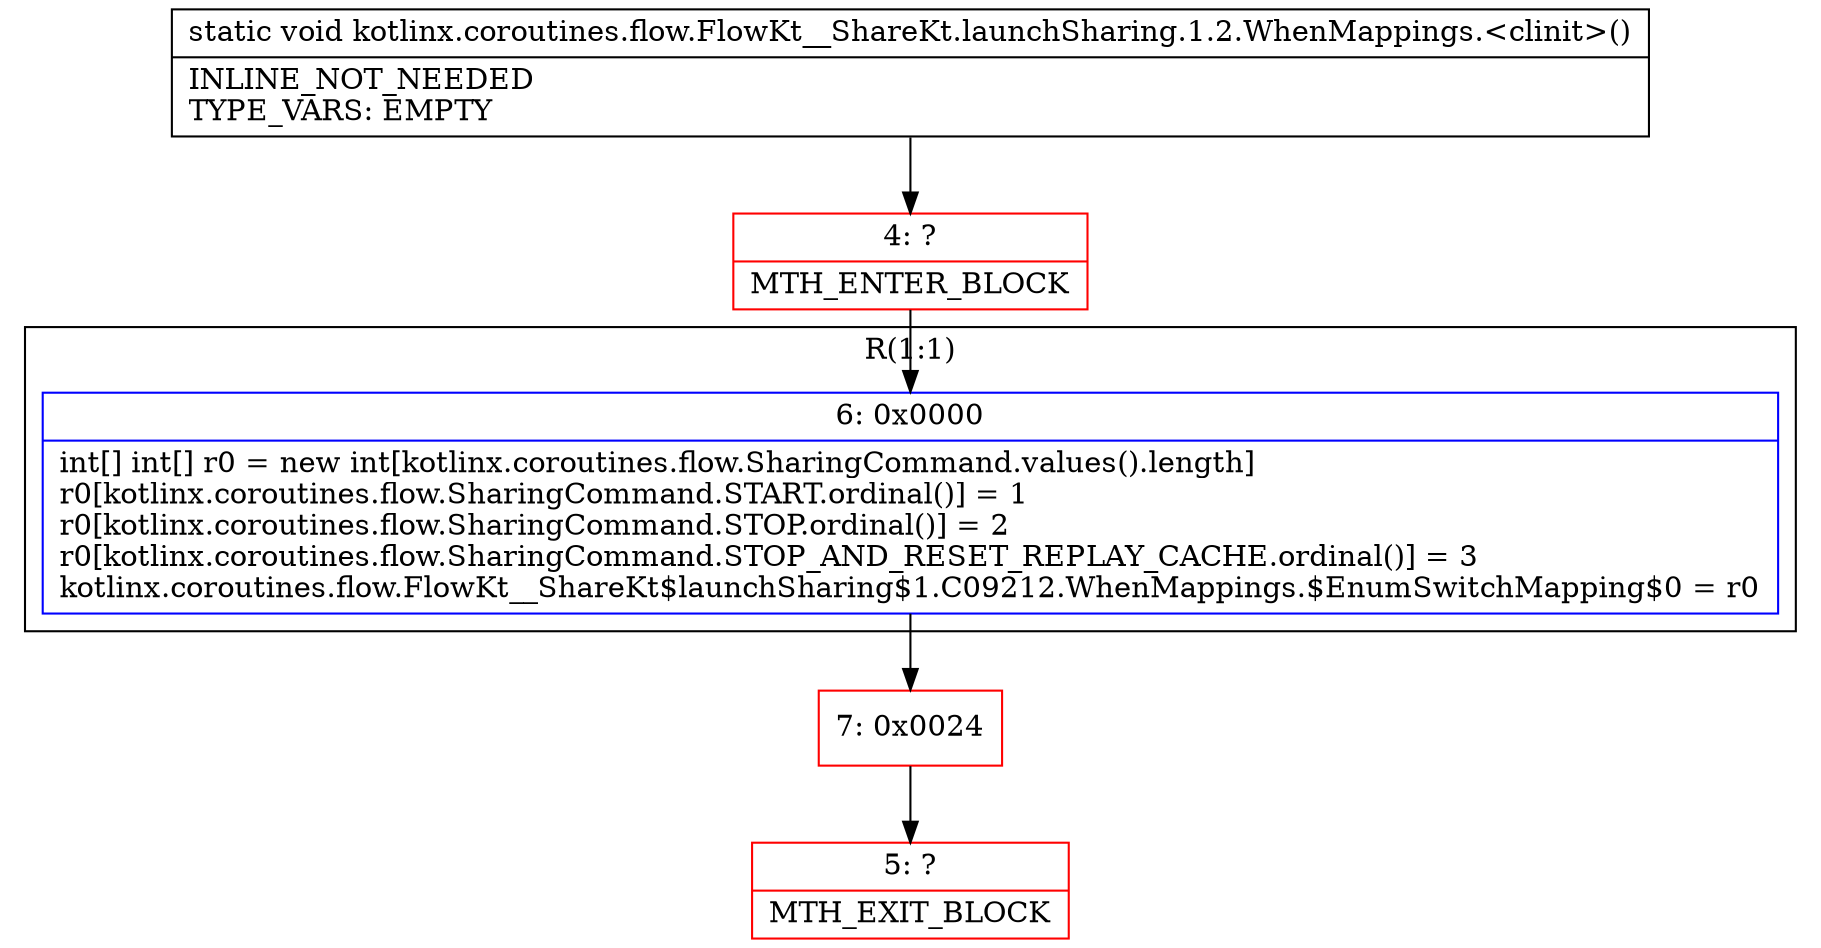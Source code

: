 digraph "CFG forkotlinx.coroutines.flow.FlowKt__ShareKt.launchSharing.1.2.WhenMappings.\<clinit\>()V" {
subgraph cluster_Region_448132090 {
label = "R(1:1)";
node [shape=record,color=blue];
Node_6 [shape=record,label="{6\:\ 0x0000|int[] int[] r0 = new int[kotlinx.coroutines.flow.SharingCommand.values().length]\lr0[kotlinx.coroutines.flow.SharingCommand.START.ordinal()] = 1\lr0[kotlinx.coroutines.flow.SharingCommand.STOP.ordinal()] = 2\lr0[kotlinx.coroutines.flow.SharingCommand.STOP_AND_RESET_REPLAY_CACHE.ordinal()] = 3\lkotlinx.coroutines.flow.FlowKt__ShareKt$launchSharing$1.C09212.WhenMappings.$EnumSwitchMapping$0 = r0\l}"];
}
Node_4 [shape=record,color=red,label="{4\:\ ?|MTH_ENTER_BLOCK\l}"];
Node_7 [shape=record,color=red,label="{7\:\ 0x0024}"];
Node_5 [shape=record,color=red,label="{5\:\ ?|MTH_EXIT_BLOCK\l}"];
MethodNode[shape=record,label="{static void kotlinx.coroutines.flow.FlowKt__ShareKt.launchSharing.1.2.WhenMappings.\<clinit\>()  | INLINE_NOT_NEEDED\lTYPE_VARS: EMPTY\l}"];
MethodNode -> Node_4;Node_6 -> Node_7;
Node_4 -> Node_6;
Node_7 -> Node_5;
}

